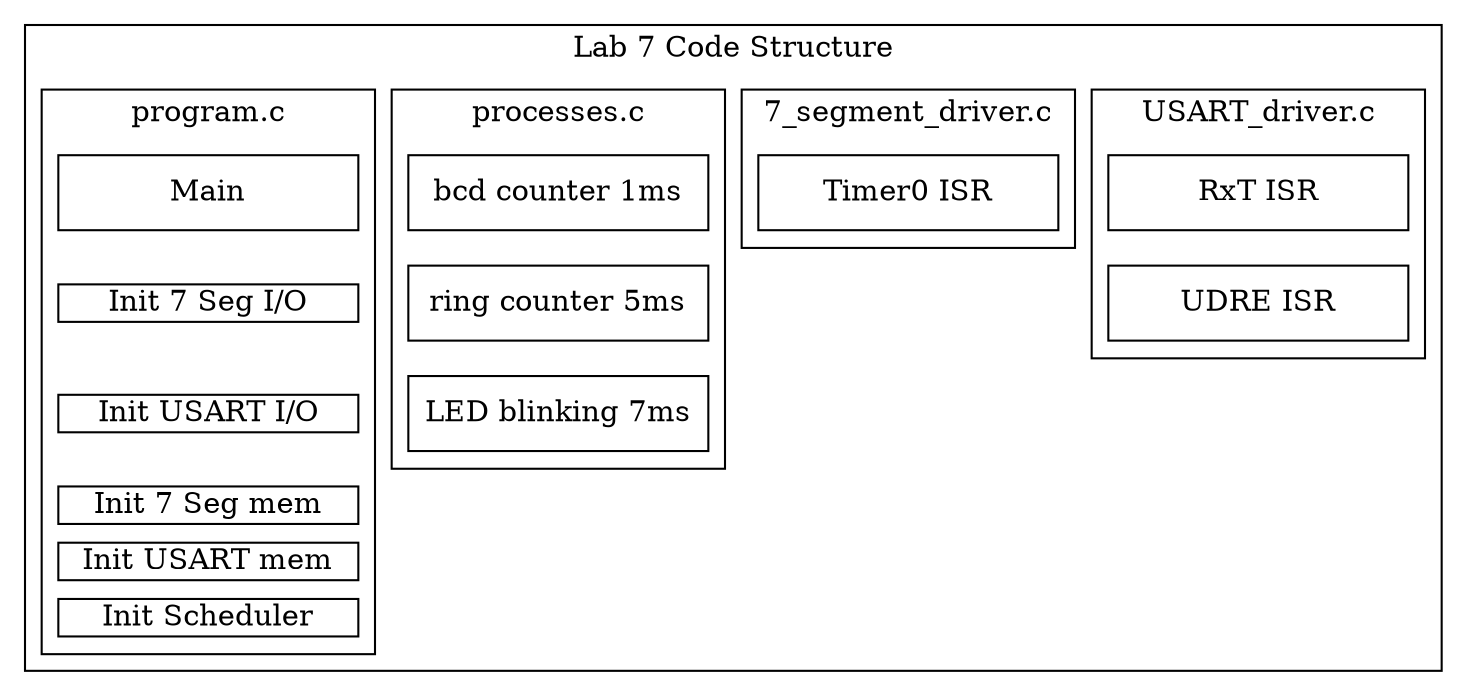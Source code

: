 // dot -Tpng code_structure.gv -Gdpi=200 -o code_structure.png

digraph H
{
	node [shape=record];
	ranksep =0.02;
    nodesep=0.02;

	nd_0   [label = "Main" fixedsize=true width=2 height=0.5];
	nd_10   [label = "Init 7 Seg I/O" fixedsize=true width=2 height=0.25];
	nd_11   [label = "Init USART I/O" fixedsize=true width=2 height=0.25];
	nd_16   [label = "Init 7 Seg mem" fixedsize=true width=2 height=0.25];
	nd_17   [label = "Init USART mem" fixedsize=true width=2 height=0.25];
	nd_18   [label = "Init Scheduler" fixedsize=true width=2 height=0.25];

	nd_13   [label = "Timer0 ISR" fixedsize=true width=2 height=0.5];

	nd_14   [label = "RxT ISR" fixedsize=true width=2 height=0.5];
	nd_15   [label = "UDRE ISR" fixedsize=true width=2 height=0.5];

	nd_20 	[label = "bcd counter 1ms" fixedsize=true width=2 height=0.5];
	nd_21 	[label = "ring counter 5ms" fixedsize=true width=2 height=0.5];
	nd_22 	[label = "LED blinking 7ms" fixedsize=true width=2 height=0.5];

	subgraph cluster_new
	{
		label = "Lab 7 Code Structure";
		
		subgraph cluster_new_USART_driver
		{
			label = "USART_driver.c";
	        nd_14 -> nd_15 [style=invis len=0.02];
		}
		subgraph cluster_new_7_segment_driver
		{
			label = "7_segment_driver.c";
			nd_13;
		}
		subgraph cluster_processes
		{
			label = "processes.c";
	        nd_20 -> nd_21 [style=invis];
	        nd_21 -> nd_22 [style=invis];
		}
		subgraph cluster_new_program
		{
			label = "program.c";
	        nd_0 -> nd_10 [style=invis];
	        nd_10 -> nd_11 [style=invis];
	        nd_11 -> nd_16 [style=invis];
	        nd_16 -> nd_17 [style=invis];
	        nd_17 -> nd_18 [style=invis];
		}
	}
}